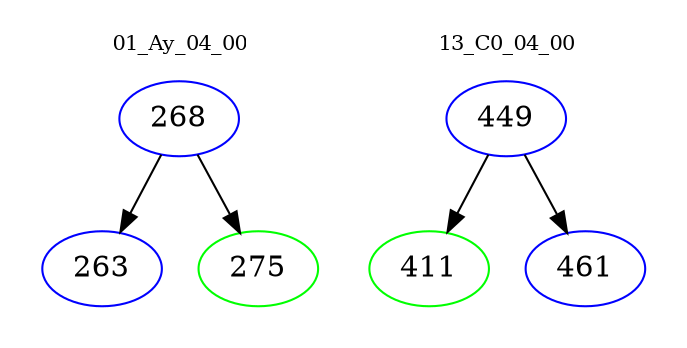 digraph{
subgraph cluster_0 {
color = white
label = "01_Ay_04_00";
fontsize=10;
T0_268 [label="268", color="blue"]
T0_268 -> T0_263 [color="black"]
T0_263 [label="263", color="blue"]
T0_268 -> T0_275 [color="black"]
T0_275 [label="275", color="green"]
}
subgraph cluster_1 {
color = white
label = "13_C0_04_00";
fontsize=10;
T1_449 [label="449", color="blue"]
T1_449 -> T1_411 [color="black"]
T1_411 [label="411", color="green"]
T1_449 -> T1_461 [color="black"]
T1_461 [label="461", color="blue"]
}
}
